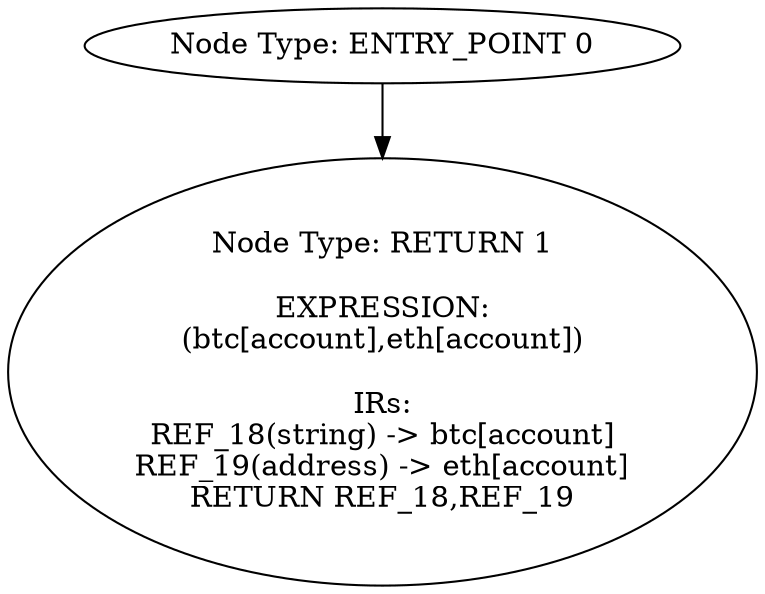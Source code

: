 digraph{
0[label="Node Type: ENTRY_POINT 0
"];
0->1;
1[label="Node Type: RETURN 1

EXPRESSION:
(btc[account],eth[account])

IRs:
REF_18(string) -> btc[account]
REF_19(address) -> eth[account]
RETURN REF_18,REF_19"];
}
